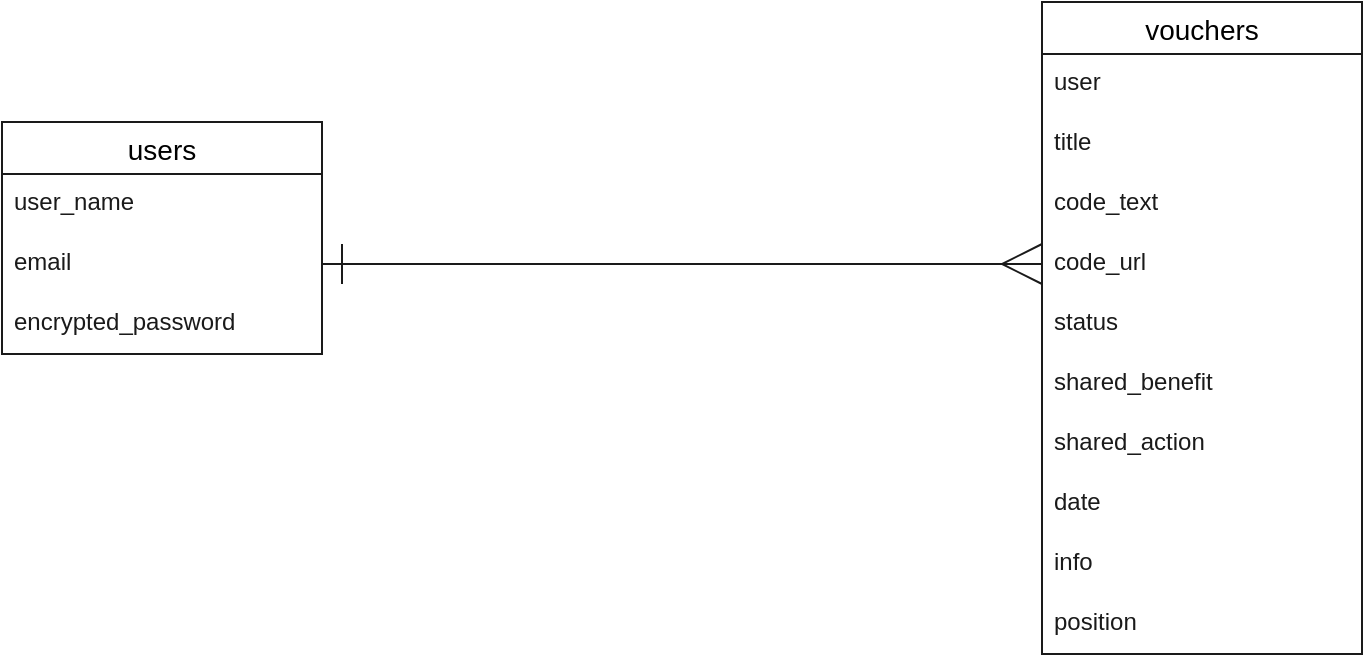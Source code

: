 <mxfile>
    <diagram id="tdsNFRkN5aNnkBWBqrN4" name="ページ1">
        <mxGraphModel dx="976" dy="647" grid="0" gridSize="10" guides="1" tooltips="1" connect="1" arrows="1" fold="1" page="1" pageScale="1" pageWidth="827" pageHeight="1169" background="#ffffff" math="0" shadow="0">
            <root>
                <mxCell id="0"/>
                <mxCell id="1" parent="0"/>
                <mxCell id="2" value="users" style="swimlane;fontStyle=0;childLayout=stackLayout;horizontal=1;startSize=26;horizontalStack=0;resizeParent=1;resizeParentMax=0;resizeLast=0;collapsible=1;marginBottom=0;align=center;fontSize=14;strokeColor=#1A1A1A;" parent="1" vertex="1">
                    <mxGeometry x="40" y="100" width="160" height="116" as="geometry"/>
                </mxCell>
                <mxCell id="3" value="user_name" style="text;strokeColor=none;fillColor=none;spacingLeft=4;spacingRight=4;overflow=hidden;rotatable=0;points=[[0,0.5],[1,0.5]];portConstraint=eastwest;fontSize=12;fontColor=#1A1A1A;" parent="2" vertex="1">
                    <mxGeometry y="26" width="160" height="30" as="geometry"/>
                </mxCell>
                <mxCell id="4" value="email" style="text;strokeColor=none;fillColor=none;spacingLeft=4;spacingRight=4;overflow=hidden;rotatable=0;points=[[0,0.5],[1,0.5]];portConstraint=eastwest;fontSize=12;labelBackgroundColor=none;fontColor=#1A1A1A;" parent="2" vertex="1">
                    <mxGeometry y="56" width="160" height="30" as="geometry"/>
                </mxCell>
                <mxCell id="5" value="encrypted_password" style="text;strokeColor=none;fillColor=none;spacingLeft=4;spacingRight=4;overflow=hidden;rotatable=0;points=[[0,0.5],[1,0.5]];portConstraint=eastwest;fontSize=12;fontColor=#1A1A1A;" parent="2" vertex="1">
                    <mxGeometry y="86" width="160" height="30" as="geometry"/>
                </mxCell>
                <mxCell id="6" value="vouchers" style="swimlane;fontStyle=0;childLayout=stackLayout;horizontal=1;startSize=26;horizontalStack=0;resizeParent=1;resizeParentMax=0;resizeLast=0;collapsible=1;marginBottom=0;align=center;fontSize=14;strokeColor=#1A1A1A;" parent="1" vertex="1">
                    <mxGeometry x="560" y="40" width="160" height="326" as="geometry"/>
                </mxCell>
                <mxCell id="7" value="user" style="text;strokeColor=none;fillColor=none;spacingLeft=4;spacingRight=4;overflow=hidden;rotatable=0;points=[[0,0.5],[1,0.5]];portConstraint=eastwest;fontSize=12;fontColor=#1A1A1A;" parent="6" vertex="1">
                    <mxGeometry y="26" width="160" height="30" as="geometry"/>
                </mxCell>
                <mxCell id="8" value="title" style="text;strokeColor=none;fillColor=none;spacingLeft=4;spacingRight=4;overflow=hidden;rotatable=0;points=[[0,0.5],[1,0.5]];portConstraint=eastwest;fontSize=12;fontColor=#1A1A1A;" parent="6" vertex="1">
                    <mxGeometry y="56" width="160" height="30" as="geometry"/>
                </mxCell>
                <mxCell id="52" value="code_text" style="text;strokeColor=none;fillColor=none;spacingLeft=4;spacingRight=4;overflow=hidden;rotatable=0;points=[[0,0.5],[1,0.5]];portConstraint=eastwest;fontSize=12;fontColor=#1A1A1A;" parent="6" vertex="1">
                    <mxGeometry y="86" width="160" height="30" as="geometry"/>
                </mxCell>
                <mxCell id="53" value="code_url" style="text;strokeColor=none;fillColor=none;spacingLeft=4;spacingRight=4;overflow=hidden;rotatable=0;points=[[0,0.5],[1,0.5]];portConstraint=eastwest;fontSize=12;fontColor=#1A1A1A;" parent="6" vertex="1">
                    <mxGeometry y="116" width="160" height="30" as="geometry"/>
                </mxCell>
                <mxCell id="36" value="status" style="text;strokeColor=none;fillColor=none;spacingLeft=4;spacingRight=4;overflow=hidden;rotatable=0;points=[[0,0.5],[1,0.5]];portConstraint=eastwest;fontSize=12;fontColor=#1A1A1A;" parent="6" vertex="1">
                    <mxGeometry y="146" width="160" height="30" as="geometry"/>
                </mxCell>
                <mxCell id="55" value="shared_benefit" style="text;strokeColor=none;fillColor=none;spacingLeft=4;spacingRight=4;overflow=hidden;rotatable=0;points=[[0,0.5],[1,0.5]];portConstraint=eastwest;fontSize=12;fontColor=#1A1A1A;" vertex="1" parent="6">
                    <mxGeometry y="176" width="160" height="30" as="geometry"/>
                </mxCell>
                <mxCell id="56" value="shared_action" style="text;strokeColor=none;fillColor=none;spacingLeft=4;spacingRight=4;overflow=hidden;rotatable=0;points=[[0,0.5],[1,0.5]];portConstraint=eastwest;fontSize=12;fontColor=#1A1A1A;" vertex="1" parent="6">
                    <mxGeometry y="206" width="160" height="30" as="geometry"/>
                </mxCell>
                <mxCell id="28" value="date" style="text;strokeColor=none;fillColor=none;spacingLeft=4;spacingRight=4;overflow=hidden;rotatable=0;points=[[0,0.5],[1,0.5]];portConstraint=eastwest;fontSize=12;fontColor=#1A1A1A;" parent="6" vertex="1">
                    <mxGeometry y="236" width="160" height="30" as="geometry"/>
                </mxCell>
                <mxCell id="27" value="info" style="text;strokeColor=none;fillColor=none;spacingLeft=4;spacingRight=4;overflow=hidden;rotatable=0;points=[[0,0.5],[1,0.5]];portConstraint=eastwest;fontSize=12;fontColor=#1A1A1A;" parent="6" vertex="1">
                    <mxGeometry y="266" width="160" height="30" as="geometry"/>
                </mxCell>
                <mxCell id="54" value="position" style="text;strokeColor=none;fillColor=none;spacingLeft=4;spacingRight=4;overflow=hidden;rotatable=0;points=[[0,0.5],[1,0.5]];portConstraint=eastwest;fontSize=12;fontColor=#1A1A1A;" vertex="1" parent="6">
                    <mxGeometry y="296" width="160" height="30" as="geometry"/>
                </mxCell>
                <mxCell id="50" style="edgeStyle=none;html=1;startArrow=ERmany;startFill=0;endArrow=ERone;endFill=0;strokeWidth=1;startSize=18;endSize=18;exitX=0;exitY=0.5;exitDx=0;exitDy=0;strokeColor=#1A1A1A;" parent="1" source="53" edge="1">
                    <mxGeometry relative="1" as="geometry">
                        <mxPoint x="580" y="80" as="sourcePoint"/>
                        <mxPoint x="200" y="171" as="targetPoint"/>
                    </mxGeometry>
                </mxCell>
            </root>
        </mxGraphModel>
    </diagram>
</mxfile>